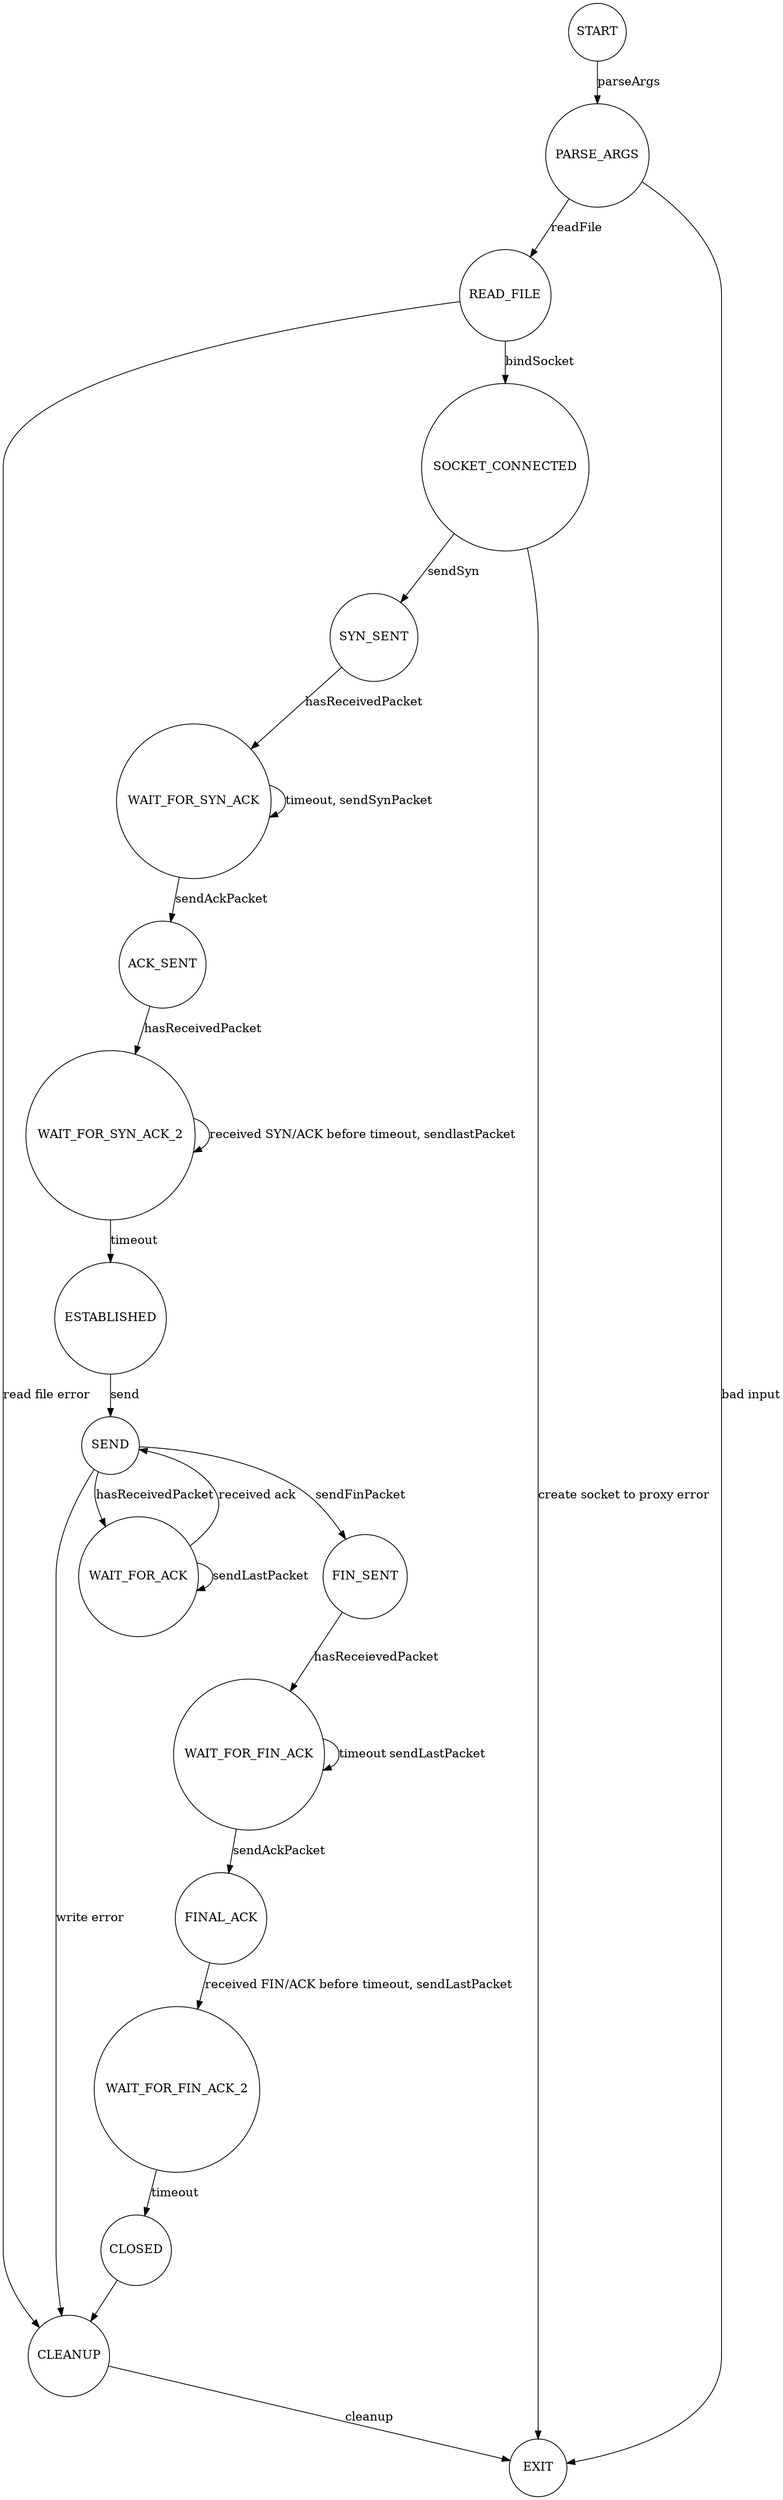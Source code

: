 digraph Client {
  node [shape = circle; fontsize = 15; width = 1; height = 1;];
  edge [fontsize = 15;];
  
  
  // States
  START;
  PARSE_ARGS;
  READ_FILE;
  SOCKET_CONNECTED;
  SYN_SENT;
  WAIT_FOR_SYN_ACK;
  WAIT_FOR_SYN_ACK_2;
  ACK_SENT;
  ESTABLISHED;
  SEND;
  WAIT_FOR_ACK;
  FIN_SENT;
  WAIT_FOR_FIN_ACK;
  WAIT_FOR_FIN_ACK_2;
  FINAL_ACK;
  CLOSED;
  CLEANUP;
  EXIT;
  
  // Transitions
  START -> PARSE_ARGS [label = "parseArgs";];
  PARSE_ARGS -> READ_FILE [label = "readFile";];
  READ_FILE -> SOCKET_CONNECTED [label = "bindSocket";];
  SOCKET_CONNECTED -> SYN_SENT [label = "sendSyn";];
  
  SYN_SENT -> WAIT_FOR_SYN_ACK [label = "hasReceivedPacket";];
  WAIT_FOR_SYN_ACK -> WAIT_FOR_SYN_ACK [label = "timeout, sendSynPacket";];
  WAIT_FOR_SYN_ACK -> ACK_SENT [label = "sendAckPacket";];
  ACK_SENT -> WAIT_FOR_SYN_ACK_2 [label = "hasReceivedPacket";];
  WAIT_FOR_SYN_ACK_2 -> WAIT_FOR_SYN_ACK_2 [label = "received SYN/ACK before timeout, sendlastPacket";];
  WAIT_FOR_SYN_ACK_2 -> ESTABLISHED [label = "timeout";];
  
  ESTABLISHED -> SEND [label = "send";];
  SEND -> WAIT_FOR_ACK [label = "hasReceivedPacket";];
  WAIT_FOR_ACK -> WAIT_FOR_ACK [label = "sendLastPacket";];
  WAIT_FOR_ACK -> SEND [label = "received ack";];
  
  SEND -> FIN_SENT [label = "sendFinPacket";];
  FIN_SENT -> WAIT_FOR_FIN_ACK [label = "hasReceievedPacket";];
  WAIT_FOR_FIN_ACK -> WAIT_FOR_FIN_ACK [label = "timeout sendLastPacket";];
  WAIT_FOR_FIN_ACK -> FINAL_ACK [label = "sendAckPacket";];
  FINAL_ACK -> WAIT_FOR_FIN_ACK_2 [label = "received FIN/ACK before timeout, sendLastPacket";];
  WAIT_FOR_FIN_ACK_2 -> CLOSED [label = "timeout";];
  
  CLOSED -> CLEANUP;
  CLEANUP -> EXIT [label = "cleanup";];
  
  PARSE_ARGS -> EXIT [label = "bad input";];
  READ_FILE -> CLEANUP [label = "read file error";];
  SOCKET_CONNECTED -> EXIT [label = "create socket to proxy error";];
  SEND -> CLEANUP [label = "write error";];
}